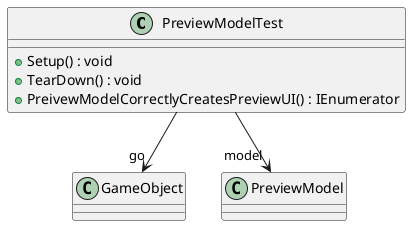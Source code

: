 @startuml
class PreviewModelTest {
    + Setup() : void
    + TearDown() : void
    + PreivewModelCorrectlyCreatesPreviewUI() : IEnumerator
}
PreviewModelTest --> "go" GameObject
PreviewModelTest --> "model" PreviewModel
@enduml
